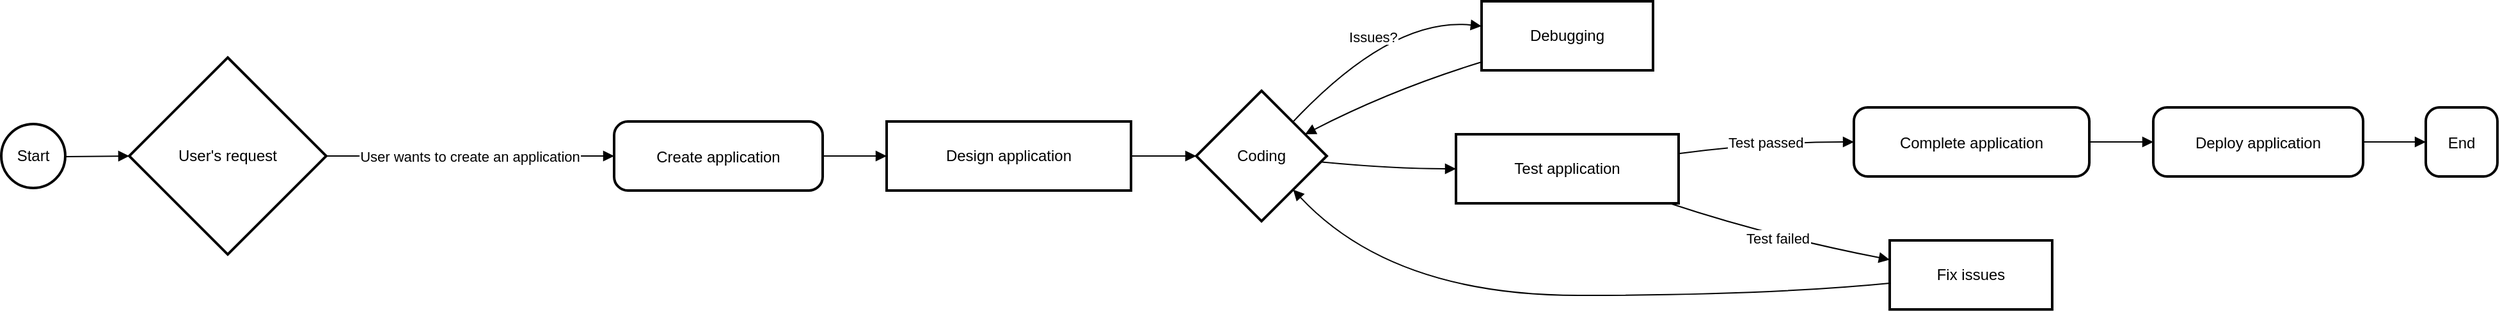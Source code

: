 <mxfile version="26.0.16">
  <diagram name="Page-1" id="nZFk1L0vzehwC3RNNBj1">
    <mxGraphModel>
      <root>
        <mxCell id="0" />
        <mxCell id="1" parent="0" />
        <mxCell id="2" value="Start" style="ellipse;aspect=fixed;strokeWidth=2;whiteSpace=wrap;" vertex="1" parent="1">
          <mxGeometry x="8" y="104" width="50" height="50" as="geometry" />
        </mxCell>
        <mxCell id="3" value="User&#39;s request" style="rhombus;strokeWidth=2;whiteSpace=wrap;" vertex="1" parent="1">
          <mxGeometry x="108" y="52" width="154" height="154" as="geometry" />
        </mxCell>
        <mxCell id="4" value="Create application" style="rounded=1;arcSize=20;strokeWidth=2" vertex="1" parent="1">
          <mxGeometry x="487" y="102" width="163" height="54" as="geometry" />
        </mxCell>
        <mxCell id="5" value="Design application" style="whiteSpace=wrap;strokeWidth=2;" vertex="1" parent="1">
          <mxGeometry x="700" y="102" width="191" height="54" as="geometry" />
        </mxCell>
        <mxCell id="6" value="Coding" style="rhombus;strokeWidth=2;whiteSpace=wrap;" vertex="1" parent="1">
          <mxGeometry x="942" y="78" width="102" height="102" as="geometry" />
        </mxCell>
        <mxCell id="7" value="Debugging" style="whiteSpace=wrap;strokeWidth=2;" vertex="1" parent="1">
          <mxGeometry x="1165" y="8" width="134" height="54" as="geometry" />
        </mxCell>
        <mxCell id="8" value="Test application" style="whiteSpace=wrap;strokeWidth=2;" vertex="1" parent="1">
          <mxGeometry x="1145" y="112" width="174" height="54" as="geometry" />
        </mxCell>
        <mxCell id="9" value="Complete application" style="rounded=1;arcSize=20;strokeWidth=2" vertex="1" parent="1">
          <mxGeometry x="1456" y="91" width="184" height="54" as="geometry" />
        </mxCell>
        <mxCell id="10" value="Fix issues" style="whiteSpace=wrap;strokeWidth=2;" vertex="1" parent="1">
          <mxGeometry x="1484" y="195" width="127" height="54" as="geometry" />
        </mxCell>
        <mxCell id="11" value="Deploy application" style="rounded=1;arcSize=20;strokeWidth=2" vertex="1" parent="1">
          <mxGeometry x="1690" y="91" width="164" height="54" as="geometry" />
        </mxCell>
        <mxCell id="12" value="End" style="rounded=1;arcSize=20;strokeWidth=2" vertex="1" parent="1">
          <mxGeometry x="1903" y="91" width="56" height="54" as="geometry" />
        </mxCell>
        <mxCell id="13" value="" style="curved=1;startArrow=none;endArrow=block;exitX=1;exitY=0.51;entryX=0;entryY=0.5;" edge="1" parent="1" source="2" target="3">
          <mxGeometry relative="1" as="geometry">
            <Array as="points" />
          </mxGeometry>
        </mxCell>
        <mxCell id="14" value="User wants to create an application" style="curved=1;startArrow=none;endArrow=block;exitX=1;exitY=0.5;entryX=0;entryY=0.5;" edge="1" parent="1" source="3" target="4">
          <mxGeometry relative="1" as="geometry">
            <Array as="points" />
          </mxGeometry>
        </mxCell>
        <mxCell id="15" value="" style="curved=1;startArrow=none;endArrow=block;exitX=1;exitY=0.5;entryX=0;entryY=0.5;" edge="1" parent="1" source="4" target="5">
          <mxGeometry relative="1" as="geometry">
            <Array as="points" />
          </mxGeometry>
        </mxCell>
        <mxCell id="16" value="" style="curved=1;startArrow=none;endArrow=block;exitX=1;exitY=0.5;entryX=0;entryY=0.5;" edge="1" parent="1" source="5" target="6">
          <mxGeometry relative="1" as="geometry">
            <Array as="points" />
          </mxGeometry>
        </mxCell>
        <mxCell id="17" value="Issues?" style="curved=1;startArrow=none;endArrow=block;exitX=0.96;exitY=0;entryX=0;entryY=0.36;" edge="1" parent="1" source="6" target="7">
          <mxGeometry relative="1" as="geometry">
            <Array as="points">
              <mxPoint x="1095" y="20" />
            </Array>
          </mxGeometry>
        </mxCell>
        <mxCell id="18" value="" style="curved=1;startArrow=none;endArrow=block;exitX=0;exitY=0.88;entryX=1;entryY=0.25;" edge="1" parent="1" source="7" target="6">
          <mxGeometry relative="1" as="geometry">
            <Array as="points">
              <mxPoint x="1095" y="77" />
            </Array>
          </mxGeometry>
        </mxCell>
        <mxCell id="19" value="" style="curved=1;startArrow=none;endArrow=block;exitX=1;exitY=0.55;entryX=0;entryY=0.5;" edge="1" parent="1" source="6" target="8">
          <mxGeometry relative="1" as="geometry">
            <Array as="points">
              <mxPoint x="1095" y="139" />
            </Array>
          </mxGeometry>
        </mxCell>
        <mxCell id="20" value="Test passed" style="curved=1;startArrow=none;endArrow=block;exitX=1;exitY=0.28;entryX=0;entryY=0.5;" edge="1" parent="1" source="8" target="9">
          <mxGeometry relative="1" as="geometry">
            <Array as="points">
              <mxPoint x="1387" y="118" />
            </Array>
          </mxGeometry>
        </mxCell>
        <mxCell id="21" value="Test failed" style="curved=1;startArrow=none;endArrow=block;exitX=0.96;exitY=1;entryX=0;entryY=0.28;" edge="1" parent="1" source="8" target="10">
          <mxGeometry relative="1" as="geometry">
            <Array as="points">
              <mxPoint x="1387" y="191" />
            </Array>
          </mxGeometry>
        </mxCell>
        <mxCell id="22" value="" style="curved=1;startArrow=none;endArrow=block;exitX=0;exitY=0.62;entryX=0.97;entryY=1;" edge="1" parent="1" source="10" target="6">
          <mxGeometry relative="1" as="geometry">
            <Array as="points">
              <mxPoint x="1387" y="238" />
              <mxPoint x="1095" y="238" />
            </Array>
          </mxGeometry>
        </mxCell>
        <mxCell id="23" value="" style="curved=1;startArrow=none;endArrow=block;exitX=1;exitY=0.5;entryX=0;entryY=0.5;" edge="1" parent="1" source="9" target="11">
          <mxGeometry relative="1" as="geometry">
            <Array as="points" />
          </mxGeometry>
        </mxCell>
        <mxCell id="24" value="" style="curved=1;startArrow=none;endArrow=block;exitX=0.99;exitY=0.5;entryX=0;entryY=0.5;" edge="1" parent="1" source="11" target="12">
          <mxGeometry relative="1" as="geometry">
            <Array as="points" />
          </mxGeometry>
        </mxCell>
      </root>
    </mxGraphModel>
  </diagram>
</mxfile>
